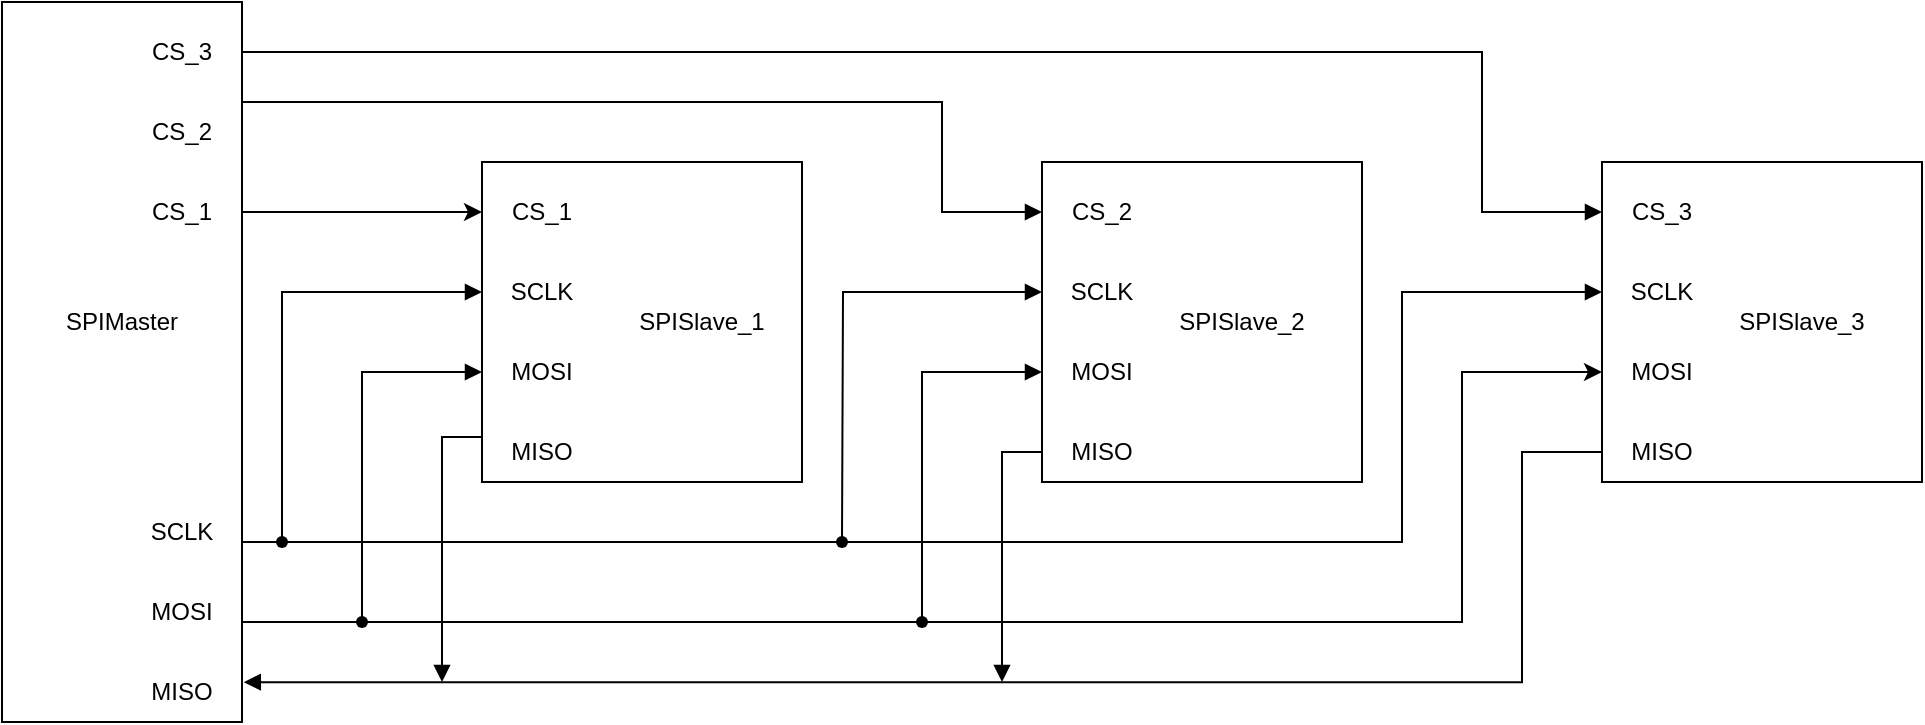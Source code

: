 <mxfile version="22.1.22" type="embed">
  <diagram id="n-0OzJLSbKFr4fTPqMXI" name="Page-1">
    <mxGraphModel dx="1155" dy="1071" grid="1" gridSize="10" guides="1" tooltips="1" connect="1" arrows="1" fold="1" page="1" pageScale="1" pageWidth="850" pageHeight="1100" math="0" shadow="0">
      <root>
        <mxCell id="0" />
        <mxCell id="1" parent="0" />
        <mxCell id="2" value="" style="rounded=0;whiteSpace=wrap;html=1;" vertex="1" parent="1">
          <mxGeometry x="120" y="160" width="120" height="360" as="geometry" />
        </mxCell>
        <mxCell id="3" value="MISO" style="text;html=1;strokeColor=none;fillColor=none;align=center;verticalAlign=middle;whiteSpace=wrap;rounded=0;" vertex="1" parent="1">
          <mxGeometry x="180" y="490" width="60" height="30" as="geometry" />
        </mxCell>
        <mxCell id="35" style="edgeStyle=orthogonalEdgeStyle;rounded=0;orthogonalLoop=1;jettySize=auto;html=1;exitX=1;exitY=0.5;exitDx=0;exitDy=0;entryX=0;entryY=0.5;entryDx=0;entryDy=0;" edge="1" parent="1" source="4" target="22">
          <mxGeometry relative="1" as="geometry">
            <Array as="points">
              <mxPoint x="240" y="470" />
              <mxPoint x="850" y="470" />
              <mxPoint x="850" y="345" />
            </Array>
          </mxGeometry>
        </mxCell>
        <mxCell id="4" value="MOSI" style="text;html=1;strokeColor=none;fillColor=none;align=center;verticalAlign=middle;whiteSpace=wrap;rounded=0;" vertex="1" parent="1">
          <mxGeometry x="180" y="450" width="60" height="30" as="geometry" />
        </mxCell>
        <mxCell id="32" style="edgeStyle=orthogonalEdgeStyle;rounded=0;orthogonalLoop=1;jettySize=auto;html=1;exitDx=0;exitDy=0;entryX=0;entryY=0.5;entryDx=0;entryDy=0;endArrow=block;endFill=1;exitX=1;exitY=0.75;" edge="1" parent="1" source="5" target="23">
          <mxGeometry relative="1" as="geometry">
            <Array as="points">
              <mxPoint x="240" y="430" />
              <mxPoint x="820" y="430" />
              <mxPoint x="820" y="305" />
            </Array>
          </mxGeometry>
        </mxCell>
        <mxCell id="5" value="SCLK" style="text;html=1;strokeColor=none;fillColor=none;align=center;verticalAlign=middle;whiteSpace=wrap;rounded=0;" vertex="1" parent="1">
          <mxGeometry x="180" y="410" width="60" height="30" as="geometry" />
        </mxCell>
        <mxCell id="28" style="edgeStyle=orthogonalEdgeStyle;rounded=0;orthogonalLoop=1;jettySize=auto;html=1;exitX=1;exitY=0.5;exitDx=0;exitDy=0;entryX=0;entryY=0.5;entryDx=0;entryDy=0;" edge="1" parent="1" source="6" target="12">
          <mxGeometry relative="1" as="geometry" />
        </mxCell>
        <mxCell id="6" value="CS_1" style="text;html=1;strokeColor=none;fillColor=none;align=center;verticalAlign=middle;whiteSpace=wrap;rounded=0;" vertex="1" parent="1">
          <mxGeometry x="180" y="250" width="60" height="30" as="geometry" />
        </mxCell>
        <mxCell id="7" value="SPIMaster" style="text;html=1;strokeColor=none;fillColor=none;align=center;verticalAlign=middle;whiteSpace=wrap;rounded=0;" vertex="1" parent="1">
          <mxGeometry x="150" y="305" width="60" height="30" as="geometry" />
        </mxCell>
        <mxCell id="8" value="" style="rounded=0;whiteSpace=wrap;html=1;" vertex="1" parent="1">
          <mxGeometry x="360" y="240" width="160" height="160" as="geometry" />
        </mxCell>
        <mxCell id="54" style="edgeStyle=orthogonalEdgeStyle;rounded=0;orthogonalLoop=1;jettySize=auto;html=1;exitX=0;exitY=0.25;exitDx=0;exitDy=0;endArrow=block;endFill=1;" edge="1" parent="1" source="9">
          <mxGeometry relative="1" as="geometry">
            <mxPoint x="340" y="500" as="targetPoint" />
          </mxGeometry>
        </mxCell>
        <mxCell id="9" value="MISO" style="text;html=1;strokeColor=none;fillColor=none;align=center;verticalAlign=middle;whiteSpace=wrap;rounded=0;" vertex="1" parent="1">
          <mxGeometry x="360" y="370" width="60" height="30" as="geometry" />
        </mxCell>
        <mxCell id="10" value="MOSI" style="text;html=1;strokeColor=none;fillColor=none;align=center;verticalAlign=middle;whiteSpace=wrap;rounded=0;" vertex="1" parent="1">
          <mxGeometry x="360" y="330" width="60" height="30" as="geometry" />
        </mxCell>
        <mxCell id="34" style="edgeStyle=orthogonalEdgeStyle;rounded=0;orthogonalLoop=1;jettySize=auto;html=1;exitDx=0;exitDy=0;endArrow=none;endFill=0;startArrow=block;startFill=1;" edge="1" parent="1" source="38">
          <mxGeometry relative="1" as="geometry">
            <mxPoint x="260.0" y="430" as="targetPoint" />
          </mxGeometry>
        </mxCell>
        <mxCell id="11" value="SCLK" style="text;html=1;strokeColor=none;fillColor=none;align=center;verticalAlign=middle;whiteSpace=wrap;rounded=0;" vertex="1" parent="1">
          <mxGeometry x="360" y="290" width="60" height="30" as="geometry" />
        </mxCell>
        <mxCell id="12" value="CS_1" style="text;html=1;strokeColor=none;fillColor=none;align=center;verticalAlign=middle;whiteSpace=wrap;rounded=0;" vertex="1" parent="1">
          <mxGeometry x="360" y="250" width="60" height="30" as="geometry" />
        </mxCell>
        <mxCell id="13" value="SPISlave_1" style="text;html=1;strokeColor=none;fillColor=none;align=center;verticalAlign=middle;whiteSpace=wrap;rounded=0;" vertex="1" parent="1">
          <mxGeometry x="440" y="305" width="60" height="30" as="geometry" />
        </mxCell>
        <mxCell id="14" value="" style="rounded=0;whiteSpace=wrap;html=1;" vertex="1" parent="1">
          <mxGeometry x="640" y="240" width="160" height="160" as="geometry" />
        </mxCell>
        <mxCell id="57" style="edgeStyle=orthogonalEdgeStyle;rounded=0;orthogonalLoop=1;jettySize=auto;html=1;exitX=0;exitY=0.5;exitDx=0;exitDy=0;endArrow=block;endFill=1;" edge="1" parent="1" source="15">
          <mxGeometry relative="1" as="geometry">
            <mxPoint x="620" y="500" as="targetPoint" />
          </mxGeometry>
        </mxCell>
        <mxCell id="15" value="MISO" style="text;html=1;strokeColor=none;fillColor=none;align=center;verticalAlign=middle;whiteSpace=wrap;rounded=0;" vertex="1" parent="1">
          <mxGeometry x="640" y="370" width="60" height="30" as="geometry" />
        </mxCell>
        <mxCell id="46" style="edgeStyle=orthogonalEdgeStyle;rounded=0;orthogonalLoop=1;jettySize=auto;html=1;exitX=0;exitY=0.5;exitDx=0;exitDy=0;startArrow=block;startFill=1;endArrow=none;endFill=0;entryX=0.892;entryY=0.517;entryDx=0;entryDy=0;entryPerimeter=0;" edge="1" parent="1" source="16" target="49">
          <mxGeometry relative="1" as="geometry">
            <mxPoint x="570" y="470" as="targetPoint" />
            <Array as="points">
              <mxPoint x="580" y="345" />
              <mxPoint x="580" y="470" />
            </Array>
          </mxGeometry>
        </mxCell>
        <mxCell id="16" value="MOSI" style="text;html=1;strokeColor=none;fillColor=none;align=center;verticalAlign=middle;whiteSpace=wrap;rounded=0;" vertex="1" parent="1">
          <mxGeometry x="640" y="330" width="60" height="30" as="geometry" />
        </mxCell>
        <mxCell id="33" style="edgeStyle=orthogonalEdgeStyle;rounded=0;orthogonalLoop=1;jettySize=auto;html=1;exitX=0;exitY=0.5;exitDx=0;exitDy=0;startArrow=block;startFill=1;endArrow=none;endFill=0;" edge="1" parent="1" source="17">
          <mxGeometry relative="1" as="geometry">
            <mxPoint x="540" y="430" as="targetPoint" />
          </mxGeometry>
        </mxCell>
        <mxCell id="17" value="SCLK" style="text;html=1;strokeColor=none;fillColor=none;align=center;verticalAlign=middle;whiteSpace=wrap;rounded=0;" vertex="1" parent="1">
          <mxGeometry x="640" y="290" width="60" height="30" as="geometry" />
        </mxCell>
        <mxCell id="18" value="CS_2" style="text;html=1;strokeColor=none;fillColor=none;align=center;verticalAlign=middle;whiteSpace=wrap;rounded=0;" vertex="1" parent="1">
          <mxGeometry x="640" y="250" width="60" height="30" as="geometry" />
        </mxCell>
        <mxCell id="19" value="SPISlave_2" style="text;html=1;strokeColor=none;fillColor=none;align=center;verticalAlign=middle;whiteSpace=wrap;rounded=0;" vertex="1" parent="1">
          <mxGeometry x="710" y="305" width="60" height="30" as="geometry" />
        </mxCell>
        <mxCell id="20" value="" style="rounded=0;whiteSpace=wrap;html=1;" vertex="1" parent="1">
          <mxGeometry x="920" y="240" width="160" height="160" as="geometry" />
        </mxCell>
        <mxCell id="58" style="edgeStyle=orthogonalEdgeStyle;rounded=0;orthogonalLoop=1;jettySize=auto;html=1;exitX=0;exitY=0.5;exitDx=0;exitDy=0;entryX=1.015;entryY=0.337;entryDx=0;entryDy=0;entryPerimeter=0;endArrow=block;endFill=1;" edge="1" parent="1" source="21" target="3">
          <mxGeometry relative="1" as="geometry">
            <Array as="points">
              <mxPoint x="880" y="385" />
              <mxPoint x="880" y="500" />
            </Array>
          </mxGeometry>
        </mxCell>
        <mxCell id="21" value="MISO" style="text;html=1;strokeColor=none;fillColor=none;align=center;verticalAlign=middle;whiteSpace=wrap;rounded=0;" vertex="1" parent="1">
          <mxGeometry x="920" y="370" width="60" height="30" as="geometry" />
        </mxCell>
        <mxCell id="22" value="MOSI" style="text;html=1;strokeColor=none;fillColor=none;align=center;verticalAlign=middle;whiteSpace=wrap;rounded=0;" vertex="1" parent="1">
          <mxGeometry x="920" y="330" width="60" height="30" as="geometry" />
        </mxCell>
        <mxCell id="23" value="SCLK" style="text;html=1;strokeColor=none;fillColor=none;align=center;verticalAlign=middle;whiteSpace=wrap;rounded=0;" vertex="1" parent="1">
          <mxGeometry x="920" y="290" width="60" height="30" as="geometry" />
        </mxCell>
        <mxCell id="24" value="CS_3" style="text;html=1;strokeColor=none;fillColor=none;align=center;verticalAlign=middle;whiteSpace=wrap;rounded=0;" vertex="1" parent="1">
          <mxGeometry x="920" y="250" width="60" height="30" as="geometry" />
        </mxCell>
        <mxCell id="25" value="SPISlave_3" style="text;html=1;strokeColor=none;fillColor=none;align=center;verticalAlign=middle;whiteSpace=wrap;rounded=0;" vertex="1" parent="1">
          <mxGeometry x="990" y="305" width="60" height="30" as="geometry" />
        </mxCell>
        <mxCell id="30" style="edgeStyle=orthogonalEdgeStyle;rounded=0;orthogonalLoop=1;jettySize=auto;html=1;exitX=1;exitY=0.5;exitDx=0;exitDy=0;entryX=0;entryY=0.5;entryDx=0;entryDy=0;endArrow=block;endFill=1;" edge="1" parent="1" source="26" target="18">
          <mxGeometry relative="1" as="geometry">
            <Array as="points">
              <mxPoint x="240" y="210" />
              <mxPoint x="590" y="210" />
              <mxPoint x="590" y="265" />
            </Array>
          </mxGeometry>
        </mxCell>
        <mxCell id="26" value="CS_2" style="text;html=1;strokeColor=none;fillColor=none;align=center;verticalAlign=middle;whiteSpace=wrap;rounded=0;" vertex="1" parent="1">
          <mxGeometry x="180" y="210" width="60" height="30" as="geometry" />
        </mxCell>
        <mxCell id="31" style="edgeStyle=orthogonalEdgeStyle;rounded=0;orthogonalLoop=1;jettySize=auto;html=1;exitX=1;exitY=0.5;exitDx=0;exitDy=0;entryX=0;entryY=0.5;entryDx=0;entryDy=0;endArrow=block;endFill=1;" edge="1" parent="1" source="27" target="24">
          <mxGeometry relative="1" as="geometry">
            <Array as="points">
              <mxPoint x="860" y="185" />
              <mxPoint x="860" y="265" />
            </Array>
          </mxGeometry>
        </mxCell>
        <mxCell id="27" value="CS_3" style="text;html=1;strokeColor=none;fillColor=none;align=center;verticalAlign=middle;whiteSpace=wrap;rounded=0;" vertex="1" parent="1">
          <mxGeometry x="180" y="170" width="60" height="30" as="geometry" />
        </mxCell>
        <mxCell id="37" value="" style="edgeStyle=orthogonalEdgeStyle;rounded=0;orthogonalLoop=1;jettySize=auto;html=1;exitX=0;exitY=0.5;exitDx=0;exitDy=0;endArrow=none;endFill=0;startArrow=block;startFill=1;" edge="1" parent="1" source="11" target="38">
          <mxGeometry relative="1" as="geometry">
            <mxPoint x="260.0" y="430" as="targetPoint" />
            <mxPoint x="360" y="305" as="sourcePoint" />
          </mxGeometry>
        </mxCell>
        <mxCell id="38" value="" style="shape=waypoint;sketch=0;fillStyle=solid;size=6;pointerEvents=1;points=[];fillColor=none;resizable=0;rotatable=0;perimeter=centerPerimeter;snapToPoint=1;" vertex="1" parent="1">
          <mxGeometry x="250" y="420" width="20" height="20" as="geometry" />
        </mxCell>
        <mxCell id="36" value="" style="shape=waypoint;sketch=0;fillStyle=solid;size=6;pointerEvents=1;points=[];fillColor=none;resizable=0;rotatable=0;perimeter=centerPerimeter;snapToPoint=1;" vertex="1" parent="1">
          <mxGeometry x="530" y="420" width="20" height="20" as="geometry" />
        </mxCell>
        <mxCell id="47" value="" style="edgeStyle=orthogonalEdgeStyle;rounded=0;orthogonalLoop=1;jettySize=auto;html=1;exitX=0;exitY=0.5;exitDx=0;exitDy=0;startArrow=block;startFill=1;endArrow=none;endFill=0;entryX=0.892;entryY=0.558;entryDx=0;entryDy=0;entryPerimeter=0;" edge="1" parent="1" source="10" target="53">
          <mxGeometry relative="1" as="geometry">
            <mxPoint x="300" y="470" as="targetPoint" />
            <mxPoint x="360" y="345" as="sourcePoint" />
            <Array as="points">
              <mxPoint x="300" y="345" />
              <mxPoint x="300" y="470" />
            </Array>
          </mxGeometry>
        </mxCell>
        <mxCell id="49" value="" style="shape=waypoint;sketch=0;fillStyle=solid;size=6;pointerEvents=1;points=[];fillColor=none;resizable=0;rotatable=0;perimeter=centerPerimeter;snapToPoint=1;" vertex="1" parent="1">
          <mxGeometry x="570" y="460" width="20" height="20" as="geometry" />
        </mxCell>
        <mxCell id="53" value="" style="shape=waypoint;sketch=0;fillStyle=solid;size=6;pointerEvents=1;points=[];fillColor=none;resizable=0;rotatable=0;perimeter=centerPerimeter;snapToPoint=1;" vertex="1" parent="1">
          <mxGeometry x="290" y="460" width="20" height="20" as="geometry" />
        </mxCell>
      </root>
    </mxGraphModel>
  </diagram>
</mxfile>
